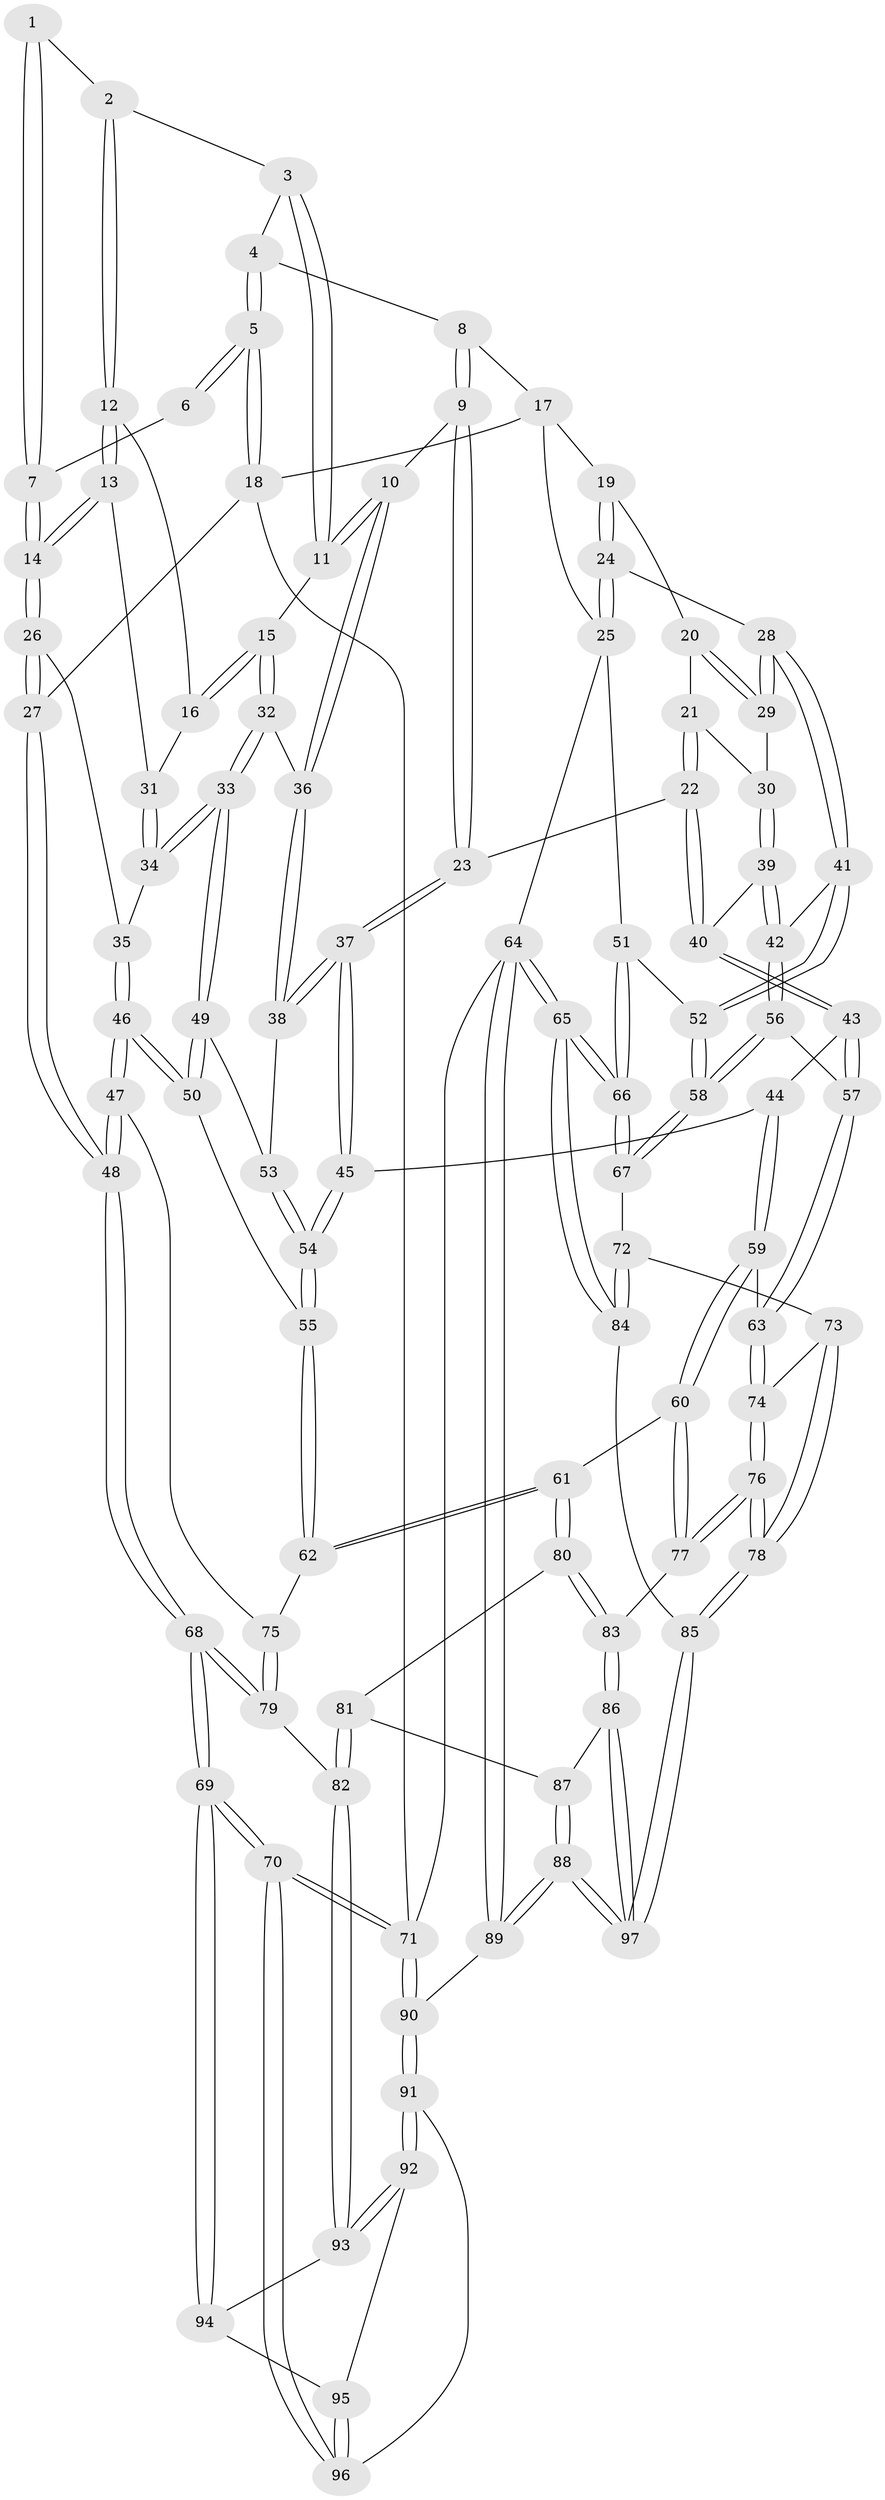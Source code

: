 // Generated by graph-tools (version 1.1) at 2025/27/03/15/25 16:27:56]
// undirected, 97 vertices, 239 edges
graph export_dot {
graph [start="1"]
  node [color=gray90,style=filled];
  1 [pos="+0.11184589561170408+0.039077112605716176"];
  2 [pos="+0.15145273571489504+0.031247881513694818"];
  3 [pos="+0.2147347418110023+0"];
  4 [pos="+0.2921071346149224+0"];
  5 [pos="+0+0"];
  6 [pos="+0.034532661219622125+0"];
  7 [pos="+0.060616122099891666+0.07811350109265079"];
  8 [pos="+0.4132985327317925+0"];
  9 [pos="+0.4380715315958012+0.1007297713400796"];
  10 [pos="+0.37769550290810494+0.145588829983873"];
  11 [pos="+0.24190191457172308+0.14814523617827993"];
  12 [pos="+0.14523883993457157+0.08856038601822026"];
  13 [pos="+0.04956264315717028+0.14576222590236004"];
  14 [pos="+0.033309969035724814+0.14361403419705018"];
  15 [pos="+0.23055414042974307+0.15640016530966894"];
  16 [pos="+0.1927034645485717+0.1488719857884219"];
  17 [pos="+0.7747120479239546+0"];
  18 [pos="+0+0"];
  19 [pos="+0.779297305210649+0"];
  20 [pos="+0.7786495265081085+0"];
  21 [pos="+0.7137095235090173+0.061571123700725615"];
  22 [pos="+0.6348125496351761+0.21209828905032888"];
  23 [pos="+0.5573197444712283+0.19904476688996872"];
  24 [pos="+1+0.19638391962763363"];
  25 [pos="+1+0.20810962720263956"];
  26 [pos="+0+0.17346969412878077"];
  27 [pos="+0+0.1742114096576784"];
  28 [pos="+1+0.1959527329474219"];
  29 [pos="+0.9246129778894023+0.15737527122384767"];
  30 [pos="+0.8625271530617324+0.1946647846360586"];
  31 [pos="+0.11404422628502381+0.1774603519622221"];
  32 [pos="+0.20920552760182512+0.29659145458005054"];
  33 [pos="+0.2060980752101684+0.3062401921682495"];
  34 [pos="+0.1484328368543108+0.29349329588187434"];
  35 [pos="+0.10899758376578483+0.3024326436806522"];
  36 [pos="+0.3687087389032962+0.17615970402742628"];
  37 [pos="+0.4461379317727901+0.3504535047829488"];
  38 [pos="+0.3521771531511868+0.32196187069559284"];
  39 [pos="+0.7464698630444107+0.3057070704187413"];
  40 [pos="+0.6828052923161733+0.27428230770968054"];
  41 [pos="+0.8313070602411654+0.3880464284128974"];
  42 [pos="+0.7526913407965734+0.3147015863213457"];
  43 [pos="+0.5654455174374+0.4376652009086116"];
  44 [pos="+0.4872605274111668+0.4365256793376776"];
  45 [pos="+0.47318785063729074+0.42794496927197584"];
  46 [pos="+0+0.4970501312677052"];
  47 [pos="+0+0.5094145552576631"];
  48 [pos="+0+0.548013322100604"];
  49 [pos="+0.22466976274499087+0.33101828616407714"];
  50 [pos="+0.21002550977730214+0.4572110802143744"];
  51 [pos="+1+0.3043257434474876"];
  52 [pos="+0.8515484928711461+0.42775237108736525"];
  53 [pos="+0.3499390148757733+0.32293458410567566"];
  54 [pos="+0.33345481567992996+0.5051870495036819"];
  55 [pos="+0.2927178724578351+0.547278688196171"];
  56 [pos="+0.6446430768486342+0.5280345001484841"];
  57 [pos="+0.6367456840061261+0.5308325070811921"];
  58 [pos="+0.8645133844505842+0.5303987229247322"];
  59 [pos="+0.4860554381398158+0.605637064794893"];
  60 [pos="+0.45475068263294577+0.6258189214239016"];
  61 [pos="+0.339809356357099+0.6270843815510231"];
  62 [pos="+0.29874464843867704+0.6023580410073575"];
  63 [pos="+0.6072793141677449+0.6038438030320462"];
  64 [pos="+1+1"];
  65 [pos="+1+1"];
  66 [pos="+1+0.7574109623019422"];
  67 [pos="+0.9100342115753373+0.607142270963443"];
  68 [pos="+0+0.551987190557964"];
  69 [pos="+0+0.6342445369992786"];
  70 [pos="+0+0.9913207301098019"];
  71 [pos="+0+1"];
  72 [pos="+0.8093809378610586+0.6556761400045112"];
  73 [pos="+0.7304665557641213+0.6567635953160809"];
  74 [pos="+0.6132398884192991+0.6150757222585462"];
  75 [pos="+0.2503593583051848+0.6363214825710639"];
  76 [pos="+0.603098173561041+0.7872343394404423"];
  77 [pos="+0.5078537923533721+0.7524409372304866"];
  78 [pos="+0.6217721105392918+0.8141180065331072"];
  79 [pos="+0.1902210492937813+0.7163989321665373"];
  80 [pos="+0.36515024947504265+0.7447519259690012"];
  81 [pos="+0.24853104113132643+0.8062571553011384"];
  82 [pos="+0.1812500373999577+0.7821393652003505"];
  83 [pos="+0.4004218842628477+0.8112280569950255"];
  84 [pos="+0.6835564827620341+0.8644486180694364"];
  85 [pos="+0.6380234782515712+0.849018386031033"];
  86 [pos="+0.39867270350126266+0.8222361511076768"];
  87 [pos="+0.2513345173219519+0.8084623277659596"];
  88 [pos="+0.403585504780464+1"];
  89 [pos="+0.36184885890913077+1"];
  90 [pos="+0.23756341159482983+1"];
  91 [pos="+0.2101571295323306+1"];
  92 [pos="+0.16886661767126834+0.8102601839661516"];
  93 [pos="+0.1811712746636395+0.7822378741265761"];
  94 [pos="+0+0.7283539234627753"];
  95 [pos="+0.07397546796289053+0.8440107491495057"];
  96 [pos="+0.051397540826106855+0.894120906916592"];
  97 [pos="+0.40711957870448795+1"];
  1 -- 2;
  1 -- 7;
  1 -- 7;
  2 -- 3;
  2 -- 12;
  2 -- 12;
  3 -- 4;
  3 -- 11;
  3 -- 11;
  4 -- 5;
  4 -- 5;
  4 -- 8;
  5 -- 6;
  5 -- 6;
  5 -- 18;
  5 -- 18;
  6 -- 7;
  7 -- 14;
  7 -- 14;
  8 -- 9;
  8 -- 9;
  8 -- 17;
  9 -- 10;
  9 -- 23;
  9 -- 23;
  10 -- 11;
  10 -- 11;
  10 -- 36;
  10 -- 36;
  11 -- 15;
  12 -- 13;
  12 -- 13;
  12 -- 16;
  13 -- 14;
  13 -- 14;
  13 -- 31;
  14 -- 26;
  14 -- 26;
  15 -- 16;
  15 -- 16;
  15 -- 32;
  15 -- 32;
  16 -- 31;
  17 -- 18;
  17 -- 19;
  17 -- 25;
  18 -- 27;
  18 -- 71;
  19 -- 20;
  19 -- 24;
  19 -- 24;
  20 -- 21;
  20 -- 29;
  20 -- 29;
  21 -- 22;
  21 -- 22;
  21 -- 30;
  22 -- 23;
  22 -- 40;
  22 -- 40;
  23 -- 37;
  23 -- 37;
  24 -- 25;
  24 -- 25;
  24 -- 28;
  25 -- 51;
  25 -- 64;
  26 -- 27;
  26 -- 27;
  26 -- 35;
  27 -- 48;
  27 -- 48;
  28 -- 29;
  28 -- 29;
  28 -- 41;
  28 -- 41;
  29 -- 30;
  30 -- 39;
  30 -- 39;
  31 -- 34;
  31 -- 34;
  32 -- 33;
  32 -- 33;
  32 -- 36;
  33 -- 34;
  33 -- 34;
  33 -- 49;
  33 -- 49;
  34 -- 35;
  35 -- 46;
  35 -- 46;
  36 -- 38;
  36 -- 38;
  37 -- 38;
  37 -- 38;
  37 -- 45;
  37 -- 45;
  38 -- 53;
  39 -- 40;
  39 -- 42;
  39 -- 42;
  40 -- 43;
  40 -- 43;
  41 -- 42;
  41 -- 52;
  41 -- 52;
  42 -- 56;
  42 -- 56;
  43 -- 44;
  43 -- 57;
  43 -- 57;
  44 -- 45;
  44 -- 59;
  44 -- 59;
  45 -- 54;
  45 -- 54;
  46 -- 47;
  46 -- 47;
  46 -- 50;
  46 -- 50;
  47 -- 48;
  47 -- 48;
  47 -- 75;
  48 -- 68;
  48 -- 68;
  49 -- 50;
  49 -- 50;
  49 -- 53;
  50 -- 55;
  51 -- 52;
  51 -- 66;
  51 -- 66;
  52 -- 58;
  52 -- 58;
  53 -- 54;
  53 -- 54;
  54 -- 55;
  54 -- 55;
  55 -- 62;
  55 -- 62;
  56 -- 57;
  56 -- 58;
  56 -- 58;
  57 -- 63;
  57 -- 63;
  58 -- 67;
  58 -- 67;
  59 -- 60;
  59 -- 60;
  59 -- 63;
  60 -- 61;
  60 -- 77;
  60 -- 77;
  61 -- 62;
  61 -- 62;
  61 -- 80;
  61 -- 80;
  62 -- 75;
  63 -- 74;
  63 -- 74;
  64 -- 65;
  64 -- 65;
  64 -- 89;
  64 -- 89;
  64 -- 71;
  65 -- 66;
  65 -- 66;
  65 -- 84;
  65 -- 84;
  66 -- 67;
  66 -- 67;
  67 -- 72;
  68 -- 69;
  68 -- 69;
  68 -- 79;
  68 -- 79;
  69 -- 70;
  69 -- 70;
  69 -- 94;
  69 -- 94;
  70 -- 71;
  70 -- 71;
  70 -- 96;
  70 -- 96;
  71 -- 90;
  71 -- 90;
  72 -- 73;
  72 -- 84;
  72 -- 84;
  73 -- 74;
  73 -- 78;
  73 -- 78;
  74 -- 76;
  74 -- 76;
  75 -- 79;
  75 -- 79;
  76 -- 77;
  76 -- 77;
  76 -- 78;
  76 -- 78;
  77 -- 83;
  78 -- 85;
  78 -- 85;
  79 -- 82;
  80 -- 81;
  80 -- 83;
  80 -- 83;
  81 -- 82;
  81 -- 82;
  81 -- 87;
  82 -- 93;
  82 -- 93;
  83 -- 86;
  83 -- 86;
  84 -- 85;
  85 -- 97;
  85 -- 97;
  86 -- 87;
  86 -- 97;
  86 -- 97;
  87 -- 88;
  87 -- 88;
  88 -- 89;
  88 -- 89;
  88 -- 97;
  88 -- 97;
  89 -- 90;
  90 -- 91;
  90 -- 91;
  91 -- 92;
  91 -- 92;
  91 -- 96;
  92 -- 93;
  92 -- 93;
  92 -- 95;
  93 -- 94;
  94 -- 95;
  95 -- 96;
  95 -- 96;
}
